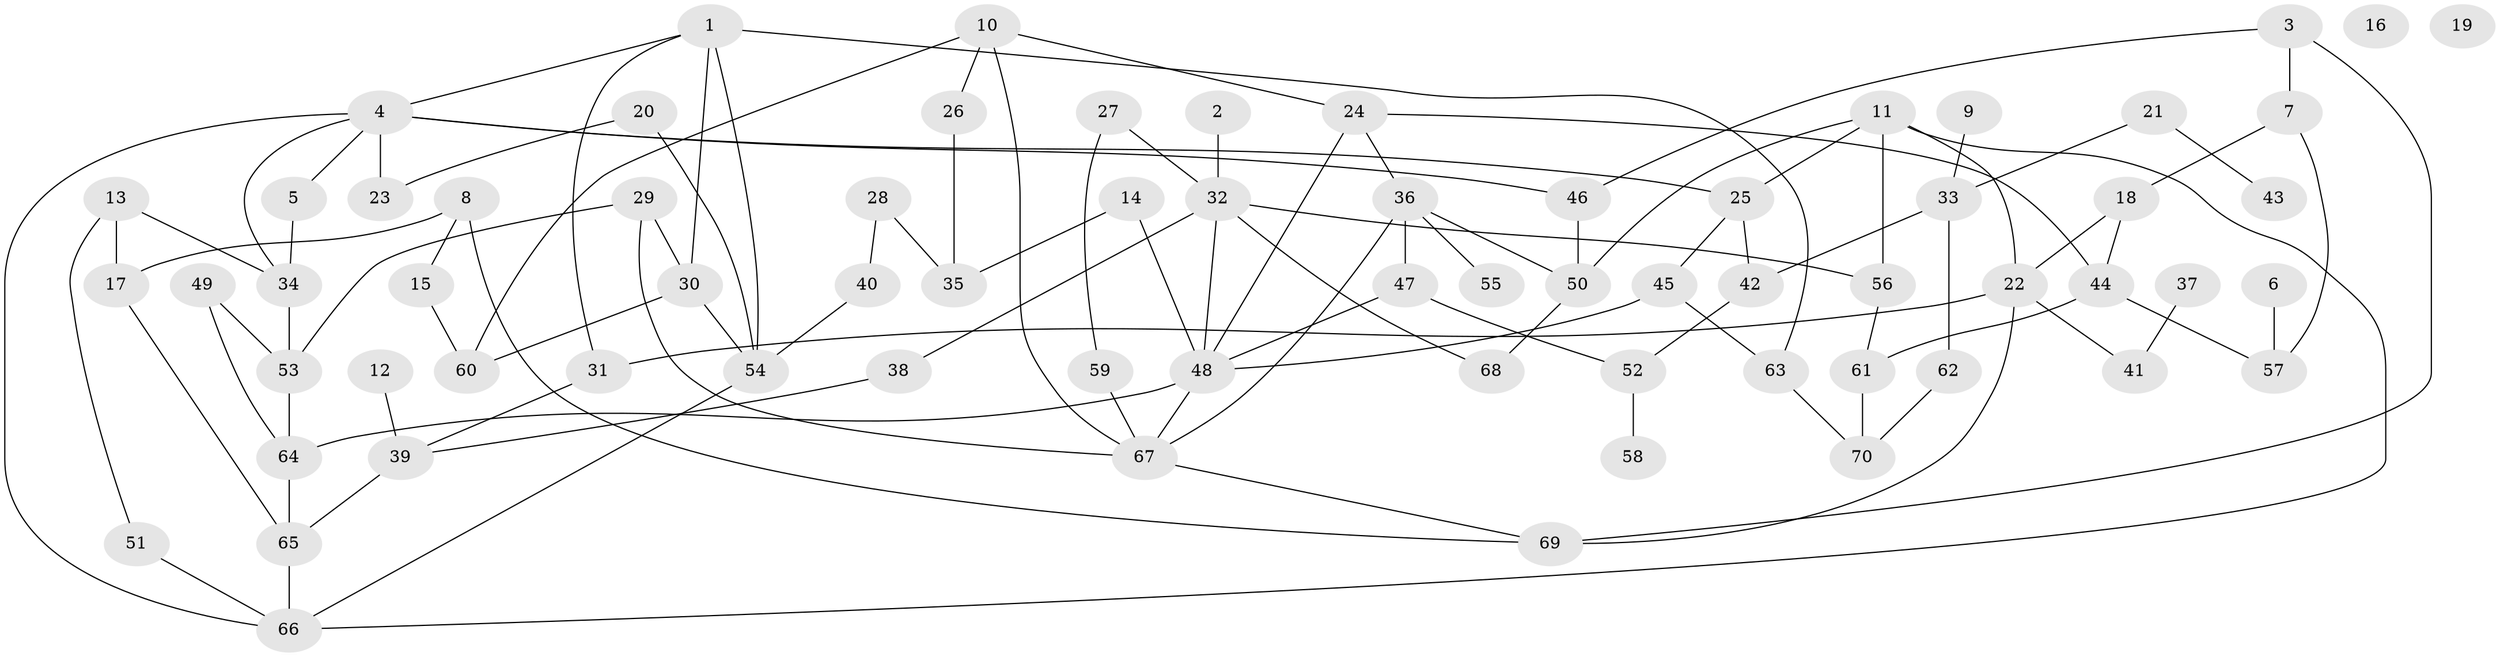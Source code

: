 // coarse degree distribution, {3: 0.3125, 5: 0.1875, 1: 0.16666666666666666, 4: 0.0625, 2: 0.16666666666666666, 6: 0.041666666666666664, 7: 0.020833333333333332, 9: 0.020833333333333332, 10: 0.020833333333333332}
// Generated by graph-tools (version 1.1) at 2025/35/03/04/25 23:35:52]
// undirected, 70 vertices, 105 edges
graph export_dot {
  node [color=gray90,style=filled];
  1;
  2;
  3;
  4;
  5;
  6;
  7;
  8;
  9;
  10;
  11;
  12;
  13;
  14;
  15;
  16;
  17;
  18;
  19;
  20;
  21;
  22;
  23;
  24;
  25;
  26;
  27;
  28;
  29;
  30;
  31;
  32;
  33;
  34;
  35;
  36;
  37;
  38;
  39;
  40;
  41;
  42;
  43;
  44;
  45;
  46;
  47;
  48;
  49;
  50;
  51;
  52;
  53;
  54;
  55;
  56;
  57;
  58;
  59;
  60;
  61;
  62;
  63;
  64;
  65;
  66;
  67;
  68;
  69;
  70;
  1 -- 4;
  1 -- 30;
  1 -- 31;
  1 -- 54;
  1 -- 63;
  2 -- 32;
  3 -- 7;
  3 -- 46;
  3 -- 69;
  4 -- 5;
  4 -- 23;
  4 -- 25;
  4 -- 34;
  4 -- 46;
  4 -- 66;
  5 -- 34;
  6 -- 57;
  7 -- 18;
  7 -- 57;
  8 -- 15;
  8 -- 17;
  8 -- 69;
  9 -- 33;
  10 -- 24;
  10 -- 26;
  10 -- 60;
  10 -- 67;
  11 -- 22;
  11 -- 25;
  11 -- 50;
  11 -- 56;
  11 -- 66;
  12 -- 39;
  13 -- 17;
  13 -- 34;
  13 -- 51;
  14 -- 35;
  14 -- 48;
  15 -- 60;
  17 -- 65;
  18 -- 22;
  18 -- 44;
  20 -- 23;
  20 -- 54;
  21 -- 33;
  21 -- 43;
  22 -- 31;
  22 -- 41;
  22 -- 69;
  24 -- 36;
  24 -- 44;
  24 -- 48;
  25 -- 42;
  25 -- 45;
  26 -- 35;
  27 -- 32;
  27 -- 59;
  28 -- 35;
  28 -- 40;
  29 -- 30;
  29 -- 53;
  29 -- 67;
  30 -- 54;
  30 -- 60;
  31 -- 39;
  32 -- 38;
  32 -- 48;
  32 -- 56;
  32 -- 68;
  33 -- 42;
  33 -- 62;
  34 -- 53;
  36 -- 47;
  36 -- 50;
  36 -- 55;
  36 -- 67;
  37 -- 41;
  38 -- 39;
  39 -- 65;
  40 -- 54;
  42 -- 52;
  44 -- 57;
  44 -- 61;
  45 -- 48;
  45 -- 63;
  46 -- 50;
  47 -- 48;
  47 -- 52;
  48 -- 64;
  48 -- 67;
  49 -- 53;
  49 -- 64;
  50 -- 68;
  51 -- 66;
  52 -- 58;
  53 -- 64;
  54 -- 66;
  56 -- 61;
  59 -- 67;
  61 -- 70;
  62 -- 70;
  63 -- 70;
  64 -- 65;
  65 -- 66;
  67 -- 69;
}
